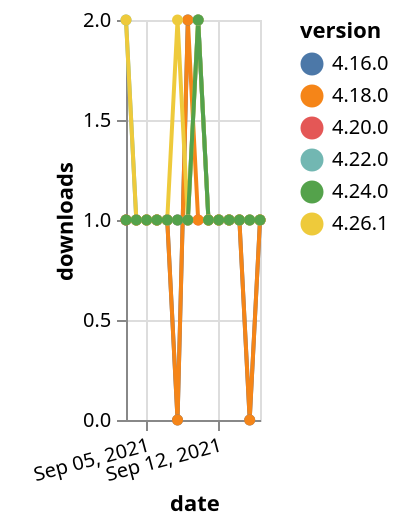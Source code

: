 {"$schema": "https://vega.github.io/schema/vega-lite/v5.json", "description": "A simple bar chart with embedded data.", "data": {"values": [{"date": "2021-09-03", "total": 216, "delta": 1, "version": "4.16.0"}, {"date": "2021-09-04", "total": 217, "delta": 1, "version": "4.16.0"}, {"date": "2021-09-05", "total": 218, "delta": 1, "version": "4.16.0"}, {"date": "2021-09-06", "total": 219, "delta": 1, "version": "4.16.0"}, {"date": "2021-09-07", "total": 220, "delta": 1, "version": "4.16.0"}, {"date": "2021-09-08", "total": 220, "delta": 0, "version": "4.16.0"}, {"date": "2021-09-09", "total": 222, "delta": 2, "version": "4.16.0"}, {"date": "2021-09-10", "total": 224, "delta": 2, "version": "4.16.0"}, {"date": "2021-09-11", "total": 225, "delta": 1, "version": "4.16.0"}, {"date": "2021-09-12", "total": 226, "delta": 1, "version": "4.16.0"}, {"date": "2021-09-13", "total": 227, "delta": 1, "version": "4.16.0"}, {"date": "2021-09-14", "total": 228, "delta": 1, "version": "4.16.0"}, {"date": "2021-09-15", "total": 228, "delta": 0, "version": "4.16.0"}, {"date": "2021-09-16", "total": 229, "delta": 1, "version": "4.16.0"}, {"date": "2021-09-03", "total": 169, "delta": 1, "version": "4.20.0"}, {"date": "2021-09-04", "total": 170, "delta": 1, "version": "4.20.0"}, {"date": "2021-09-05", "total": 171, "delta": 1, "version": "4.20.0"}, {"date": "2021-09-06", "total": 172, "delta": 1, "version": "4.20.0"}, {"date": "2021-09-07", "total": 173, "delta": 1, "version": "4.20.0"}, {"date": "2021-09-08", "total": 174, "delta": 1, "version": "4.20.0"}, {"date": "2021-09-09", "total": 175, "delta": 1, "version": "4.20.0"}, {"date": "2021-09-10", "total": 176, "delta": 1, "version": "4.20.0"}, {"date": "2021-09-11", "total": 177, "delta": 1, "version": "4.20.0"}, {"date": "2021-09-12", "total": 178, "delta": 1, "version": "4.20.0"}, {"date": "2021-09-13", "total": 179, "delta": 1, "version": "4.20.0"}, {"date": "2021-09-14", "total": 180, "delta": 1, "version": "4.20.0"}, {"date": "2021-09-15", "total": 181, "delta": 1, "version": "4.20.0"}, {"date": "2021-09-16", "total": 182, "delta": 1, "version": "4.20.0"}, {"date": "2021-09-03", "total": 149, "delta": 2, "version": "4.22.0"}, {"date": "2021-09-04", "total": 150, "delta": 1, "version": "4.22.0"}, {"date": "2021-09-05", "total": 151, "delta": 1, "version": "4.22.0"}, {"date": "2021-09-06", "total": 152, "delta": 1, "version": "4.22.0"}, {"date": "2021-09-07", "total": 153, "delta": 1, "version": "4.22.0"}, {"date": "2021-09-08", "total": 154, "delta": 1, "version": "4.22.0"}, {"date": "2021-09-09", "total": 155, "delta": 1, "version": "4.22.0"}, {"date": "2021-09-10", "total": 157, "delta": 2, "version": "4.22.0"}, {"date": "2021-09-11", "total": 158, "delta": 1, "version": "4.22.0"}, {"date": "2021-09-12", "total": 159, "delta": 1, "version": "4.22.0"}, {"date": "2021-09-13", "total": 160, "delta": 1, "version": "4.22.0"}, {"date": "2021-09-14", "total": 161, "delta": 1, "version": "4.22.0"}, {"date": "2021-09-15", "total": 162, "delta": 1, "version": "4.22.0"}, {"date": "2021-09-16", "total": 163, "delta": 1, "version": "4.22.0"}, {"date": "2021-09-03", "total": 172, "delta": 1, "version": "4.18.0"}, {"date": "2021-09-04", "total": 173, "delta": 1, "version": "4.18.0"}, {"date": "2021-09-05", "total": 174, "delta": 1, "version": "4.18.0"}, {"date": "2021-09-06", "total": 175, "delta": 1, "version": "4.18.0"}, {"date": "2021-09-07", "total": 176, "delta": 1, "version": "4.18.0"}, {"date": "2021-09-08", "total": 176, "delta": 0, "version": "4.18.0"}, {"date": "2021-09-09", "total": 178, "delta": 2, "version": "4.18.0"}, {"date": "2021-09-10", "total": 179, "delta": 1, "version": "4.18.0"}, {"date": "2021-09-11", "total": 180, "delta": 1, "version": "4.18.0"}, {"date": "2021-09-12", "total": 181, "delta": 1, "version": "4.18.0"}, {"date": "2021-09-13", "total": 182, "delta": 1, "version": "4.18.0"}, {"date": "2021-09-14", "total": 183, "delta": 1, "version": "4.18.0"}, {"date": "2021-09-15", "total": 183, "delta": 0, "version": "4.18.0"}, {"date": "2021-09-16", "total": 184, "delta": 1, "version": "4.18.0"}, {"date": "2021-09-03", "total": 118, "delta": 2, "version": "4.26.1"}, {"date": "2021-09-04", "total": 119, "delta": 1, "version": "4.26.1"}, {"date": "2021-09-05", "total": 120, "delta": 1, "version": "4.26.1"}, {"date": "2021-09-06", "total": 121, "delta": 1, "version": "4.26.1"}, {"date": "2021-09-07", "total": 122, "delta": 1, "version": "4.26.1"}, {"date": "2021-09-08", "total": 124, "delta": 2, "version": "4.26.1"}, {"date": "2021-09-09", "total": 125, "delta": 1, "version": "4.26.1"}, {"date": "2021-09-10", "total": 127, "delta": 2, "version": "4.26.1"}, {"date": "2021-09-11", "total": 128, "delta": 1, "version": "4.26.1"}, {"date": "2021-09-12", "total": 129, "delta": 1, "version": "4.26.1"}, {"date": "2021-09-13", "total": 130, "delta": 1, "version": "4.26.1"}, {"date": "2021-09-14", "total": 131, "delta": 1, "version": "4.26.1"}, {"date": "2021-09-15", "total": 132, "delta": 1, "version": "4.26.1"}, {"date": "2021-09-16", "total": 133, "delta": 1, "version": "4.26.1"}, {"date": "2021-09-03", "total": 160, "delta": 1, "version": "4.24.0"}, {"date": "2021-09-04", "total": 161, "delta": 1, "version": "4.24.0"}, {"date": "2021-09-05", "total": 162, "delta": 1, "version": "4.24.0"}, {"date": "2021-09-06", "total": 163, "delta": 1, "version": "4.24.0"}, {"date": "2021-09-07", "total": 164, "delta": 1, "version": "4.24.0"}, {"date": "2021-09-08", "total": 165, "delta": 1, "version": "4.24.0"}, {"date": "2021-09-09", "total": 166, "delta": 1, "version": "4.24.0"}, {"date": "2021-09-10", "total": 168, "delta": 2, "version": "4.24.0"}, {"date": "2021-09-11", "total": 169, "delta": 1, "version": "4.24.0"}, {"date": "2021-09-12", "total": 170, "delta": 1, "version": "4.24.0"}, {"date": "2021-09-13", "total": 171, "delta": 1, "version": "4.24.0"}, {"date": "2021-09-14", "total": 172, "delta": 1, "version": "4.24.0"}, {"date": "2021-09-15", "total": 173, "delta": 1, "version": "4.24.0"}, {"date": "2021-09-16", "total": 174, "delta": 1, "version": "4.24.0"}]}, "width": "container", "mark": {"type": "line", "point": {"filled": true}}, "encoding": {"x": {"field": "date", "type": "temporal", "timeUnit": "yearmonthdate", "title": "date", "axis": {"labelAngle": -15}}, "y": {"field": "delta", "type": "quantitative", "title": "downloads"}, "color": {"field": "version", "type": "nominal"}, "tooltip": {"field": "delta"}}}